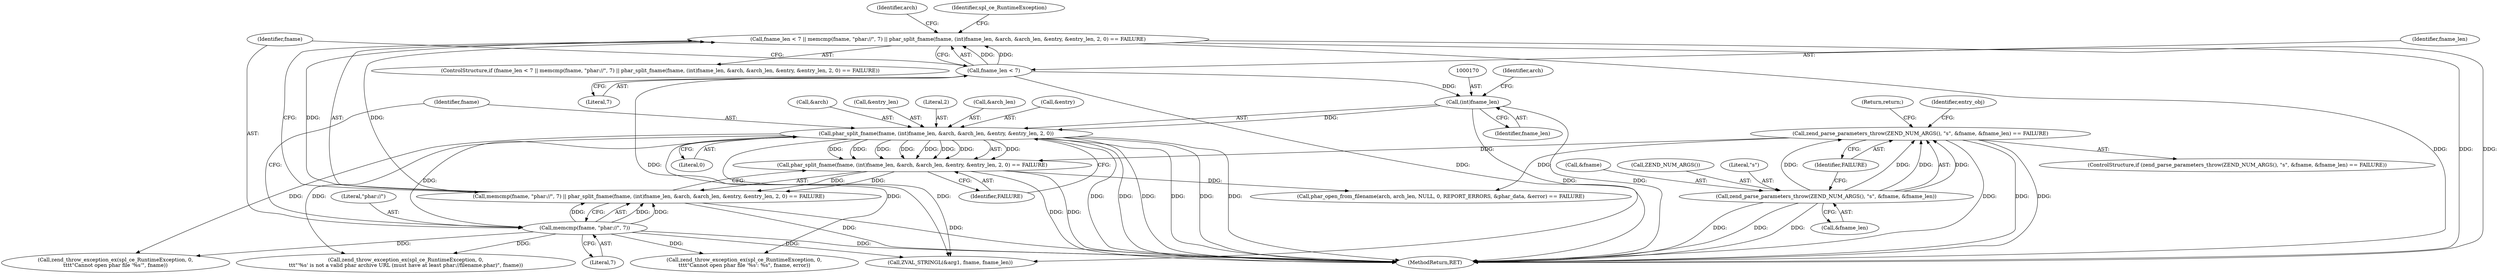digraph "0_php_1e9b175204e3286d64dfd6c9f09151c31b5e099a_16@API" {
"1000157" [label="(Call,fname_len < 7 || memcmp(fname, \"phar://\", 7) || phar_split_fname(fname, (int)fname_len, &arch, &arch_len, &entry, &entry_len, 2, 0) == FAILURE)"];
"1000158" [label="(Call,fname_len < 7)"];
"1000161" [label="(Call,memcmp(fname, \"phar://\", 7) || phar_split_fname(fname, (int)fname_len, &arch, &arch_len, &entry, &entry_len, 2, 0) == FAILURE)"];
"1000162" [label="(Call,memcmp(fname, \"phar://\", 7))"];
"1000166" [label="(Call,phar_split_fname(fname, (int)fname_len, &arch, &arch_len, &entry, &entry_len, 2, 0) == FAILURE)"];
"1000167" [label="(Call,phar_split_fname(fname, (int)fname_len, &arch, &arch_len, &entry, &entry_len, 2, 0))"];
"1000169" [label="(Call,(int)fname_len)"];
"1000120" [label="(Call,zend_parse_parameters_throw(ZEND_NUM_ARGS(), \"s\", &fname, &fname_len) == FAILURE)"];
"1000121" [label="(Call,zend_parse_parameters_throw(ZEND_NUM_ARGS(), \"s\", &fname, &fname_len))"];
"1000193" [label="(Identifier,arch)"];
"1000269" [label="(Call,ZVAL_STRINGL(&arg1, fname, fname_len))"];
"1000130" [label="(Return,return;)"];
"1000211" [label="(Call,zend_throw_exception_ex(spl_ce_RuntimeException, 0,\n\t\t\t\t\"Cannot open phar file '%s': %s\", fname, error))"];
"1000158" [label="(Call,fname_len < 7)"];
"1000161" [label="(Call,memcmp(fname, \"phar://\", 7) || phar_split_fname(fname, (int)fname_len, &arch, &arch_len, &entry, &entry_len, 2, 0) == FAILURE)"];
"1000119" [label="(ControlStructure,if (zend_parse_parameters_throw(ZEND_NUM_ARGS(), \"s\", &fname, &fname_len) == FAILURE))"];
"1000165" [label="(Literal,7)"];
"1000163" [label="(Identifier,fname)"];
"1000169" [label="(Call,(int)fname_len)"];
"1000160" [label="(Literal,7)"];
"1000159" [label="(Identifier,fname_len)"];
"1000162" [label="(Call,memcmp(fname, \"phar://\", 7))"];
"1000172" [label="(Call,&arch)"];
"1000120" [label="(Call,zend_parse_parameters_throw(ZEND_NUM_ARGS(), \"s\", &fname, &fname_len) == FAILURE)"];
"1000132" [label="(Identifier,entry_obj)"];
"1000156" [label="(ControlStructure,if (fname_len < 7 || memcmp(fname, \"phar://\", 7) || phar_split_fname(fname, (int)fname_len, &arch, &arch_len, &entry, &entry_len, 2, 0) == FAILURE))"];
"1000167" [label="(Call,phar_split_fname(fname, (int)fname_len, &arch, &arch_len, &entry, &entry_len, 2, 0))"];
"1000157" [label="(Call,fname_len < 7 || memcmp(fname, \"phar://\", 7) || phar_split_fname(fname, (int)fname_len, &arch, &arch_len, &entry, &entry_len, 2, 0) == FAILURE)"];
"1000180" [label="(Literal,2)"];
"1000171" [label="(Identifier,fname_len)"];
"1000122" [label="(Call,ZEND_NUM_ARGS())"];
"1000173" [label="(Identifier,arch)"];
"1000289" [label="(MethodReturn,RET)"];
"1000126" [label="(Call,&fname_len)"];
"1000185" [label="(Identifier,spl_ce_RuntimeException)"];
"1000174" [label="(Call,&arch_len)"];
"1000176" [label="(Call,&entry)"];
"1000168" [label="(Identifier,fname)"];
"1000166" [label="(Call,phar_split_fname(fname, (int)fname_len, &arch, &arch_len, &entry, &entry_len, 2, 0) == FAILURE)"];
"1000181" [label="(Literal,0)"];
"1000128" [label="(Identifier,FAILURE)"];
"1000123" [label="(Literal,\"s\")"];
"1000124" [label="(Call,&fname)"];
"1000184" [label="(Call,zend_throw_exception_ex(spl_ce_RuntimeException, 0,\n\t\t\t\"'%s' is not a valid phar archive URL (must have at least phar://filename.phar)\", fname))"];
"1000191" [label="(Call,phar_open_from_filename(arch, arch_len, NULL, 0, REPORT_ERRORS, &phar_data, &error) == FAILURE)"];
"1000178" [label="(Call,&entry_len)"];
"1000164" [label="(Literal,\"phar://\")"];
"1000182" [label="(Identifier,FAILURE)"];
"1000121" [label="(Call,zend_parse_parameters_throw(ZEND_NUM_ARGS(), \"s\", &fname, &fname_len))"];
"1000221" [label="(Call,zend_throw_exception_ex(spl_ce_RuntimeException, 0,\n\t\t\t\t\"Cannot open phar file '%s'\", fname))"];
"1000157" -> "1000156"  [label="AST: "];
"1000157" -> "1000158"  [label="CFG: "];
"1000157" -> "1000161"  [label="CFG: "];
"1000158" -> "1000157"  [label="AST: "];
"1000161" -> "1000157"  [label="AST: "];
"1000185" -> "1000157"  [label="CFG: "];
"1000193" -> "1000157"  [label="CFG: "];
"1000157" -> "1000289"  [label="DDG: "];
"1000157" -> "1000289"  [label="DDG: "];
"1000157" -> "1000289"  [label="DDG: "];
"1000158" -> "1000157"  [label="DDG: "];
"1000158" -> "1000157"  [label="DDG: "];
"1000161" -> "1000157"  [label="DDG: "];
"1000161" -> "1000157"  [label="DDG: "];
"1000158" -> "1000160"  [label="CFG: "];
"1000159" -> "1000158"  [label="AST: "];
"1000160" -> "1000158"  [label="AST: "];
"1000163" -> "1000158"  [label="CFG: "];
"1000158" -> "1000289"  [label="DDG: "];
"1000158" -> "1000169"  [label="DDG: "];
"1000158" -> "1000269"  [label="DDG: "];
"1000161" -> "1000162"  [label="CFG: "];
"1000161" -> "1000166"  [label="CFG: "];
"1000162" -> "1000161"  [label="AST: "];
"1000166" -> "1000161"  [label="AST: "];
"1000161" -> "1000289"  [label="DDG: "];
"1000161" -> "1000289"  [label="DDG: "];
"1000162" -> "1000161"  [label="DDG: "];
"1000162" -> "1000161"  [label="DDG: "];
"1000162" -> "1000161"  [label="DDG: "];
"1000166" -> "1000161"  [label="DDG: "];
"1000166" -> "1000161"  [label="DDG: "];
"1000162" -> "1000165"  [label="CFG: "];
"1000163" -> "1000162"  [label="AST: "];
"1000164" -> "1000162"  [label="AST: "];
"1000165" -> "1000162"  [label="AST: "];
"1000168" -> "1000162"  [label="CFG: "];
"1000162" -> "1000289"  [label="DDG: "];
"1000162" -> "1000167"  [label="DDG: "];
"1000162" -> "1000184"  [label="DDG: "];
"1000162" -> "1000211"  [label="DDG: "];
"1000162" -> "1000221"  [label="DDG: "];
"1000162" -> "1000269"  [label="DDG: "];
"1000166" -> "1000182"  [label="CFG: "];
"1000167" -> "1000166"  [label="AST: "];
"1000182" -> "1000166"  [label="AST: "];
"1000166" -> "1000289"  [label="DDG: "];
"1000166" -> "1000289"  [label="DDG: "];
"1000167" -> "1000166"  [label="DDG: "];
"1000167" -> "1000166"  [label="DDG: "];
"1000167" -> "1000166"  [label="DDG: "];
"1000167" -> "1000166"  [label="DDG: "];
"1000167" -> "1000166"  [label="DDG: "];
"1000167" -> "1000166"  [label="DDG: "];
"1000167" -> "1000166"  [label="DDG: "];
"1000167" -> "1000166"  [label="DDG: "];
"1000120" -> "1000166"  [label="DDG: "];
"1000166" -> "1000191"  [label="DDG: "];
"1000167" -> "1000181"  [label="CFG: "];
"1000168" -> "1000167"  [label="AST: "];
"1000169" -> "1000167"  [label="AST: "];
"1000172" -> "1000167"  [label="AST: "];
"1000174" -> "1000167"  [label="AST: "];
"1000176" -> "1000167"  [label="AST: "];
"1000178" -> "1000167"  [label="AST: "];
"1000180" -> "1000167"  [label="AST: "];
"1000181" -> "1000167"  [label="AST: "];
"1000182" -> "1000167"  [label="CFG: "];
"1000167" -> "1000289"  [label="DDG: "];
"1000167" -> "1000289"  [label="DDG: "];
"1000167" -> "1000289"  [label="DDG: "];
"1000167" -> "1000289"  [label="DDG: "];
"1000167" -> "1000289"  [label="DDG: "];
"1000167" -> "1000289"  [label="DDG: "];
"1000169" -> "1000167"  [label="DDG: "];
"1000167" -> "1000184"  [label="DDG: "];
"1000167" -> "1000211"  [label="DDG: "];
"1000167" -> "1000221"  [label="DDG: "];
"1000167" -> "1000269"  [label="DDG: "];
"1000169" -> "1000171"  [label="CFG: "];
"1000170" -> "1000169"  [label="AST: "];
"1000171" -> "1000169"  [label="AST: "];
"1000173" -> "1000169"  [label="CFG: "];
"1000169" -> "1000289"  [label="DDG: "];
"1000169" -> "1000269"  [label="DDG: "];
"1000120" -> "1000119"  [label="AST: "];
"1000120" -> "1000128"  [label="CFG: "];
"1000121" -> "1000120"  [label="AST: "];
"1000128" -> "1000120"  [label="AST: "];
"1000130" -> "1000120"  [label="CFG: "];
"1000132" -> "1000120"  [label="CFG: "];
"1000120" -> "1000289"  [label="DDG: "];
"1000120" -> "1000289"  [label="DDG: "];
"1000120" -> "1000289"  [label="DDG: "];
"1000121" -> "1000120"  [label="DDG: "];
"1000121" -> "1000120"  [label="DDG: "];
"1000121" -> "1000120"  [label="DDG: "];
"1000121" -> "1000120"  [label="DDG: "];
"1000120" -> "1000191"  [label="DDG: "];
"1000121" -> "1000126"  [label="CFG: "];
"1000122" -> "1000121"  [label="AST: "];
"1000123" -> "1000121"  [label="AST: "];
"1000124" -> "1000121"  [label="AST: "];
"1000126" -> "1000121"  [label="AST: "];
"1000128" -> "1000121"  [label="CFG: "];
"1000121" -> "1000289"  [label="DDG: "];
"1000121" -> "1000289"  [label="DDG: "];
"1000121" -> "1000289"  [label="DDG: "];
}
